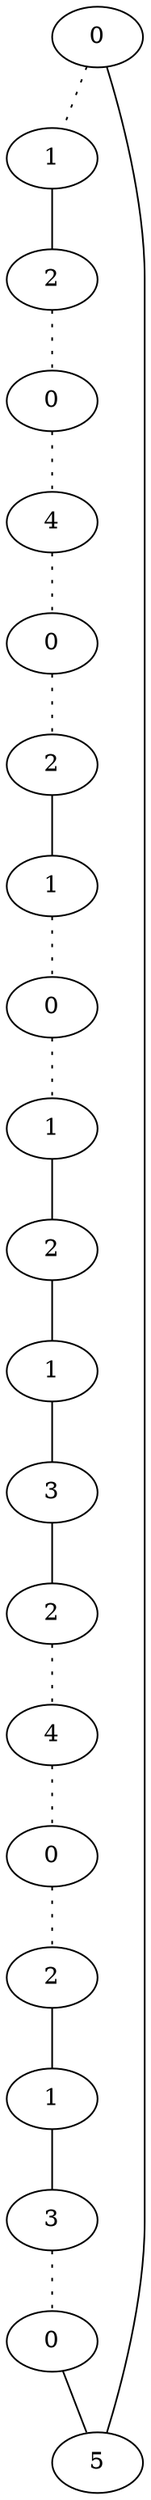 graph {
a0[label=0];
a1[label=1];
a2[label=2];
a3[label=0];
a4[label=4];
a5[label=0];
a6[label=2];
a7[label=1];
a8[label=0];
a9[label=1];
a10[label=2];
a11[label=1];
a12[label=3];
a13[label=2];
a14[label=4];
a15[label=0];
a16[label=2];
a17[label=1];
a18[label=3];
a19[label=0];
a20[label=5];
a0 -- a1 [style=dotted];
a0 -- a20;
a1 -- a2;
a2 -- a3 [style=dotted];
a3 -- a4 [style=dotted];
a4 -- a5 [style=dotted];
a5 -- a6 [style=dotted];
a6 -- a7;
a7 -- a8 [style=dotted];
a8 -- a9 [style=dotted];
a9 -- a10;
a10 -- a11;
a11 -- a12;
a12 -- a13;
a13 -- a14 [style=dotted];
a14 -- a15 [style=dotted];
a15 -- a16 [style=dotted];
a16 -- a17;
a17 -- a18;
a18 -- a19 [style=dotted];
a19 -- a20;
}
